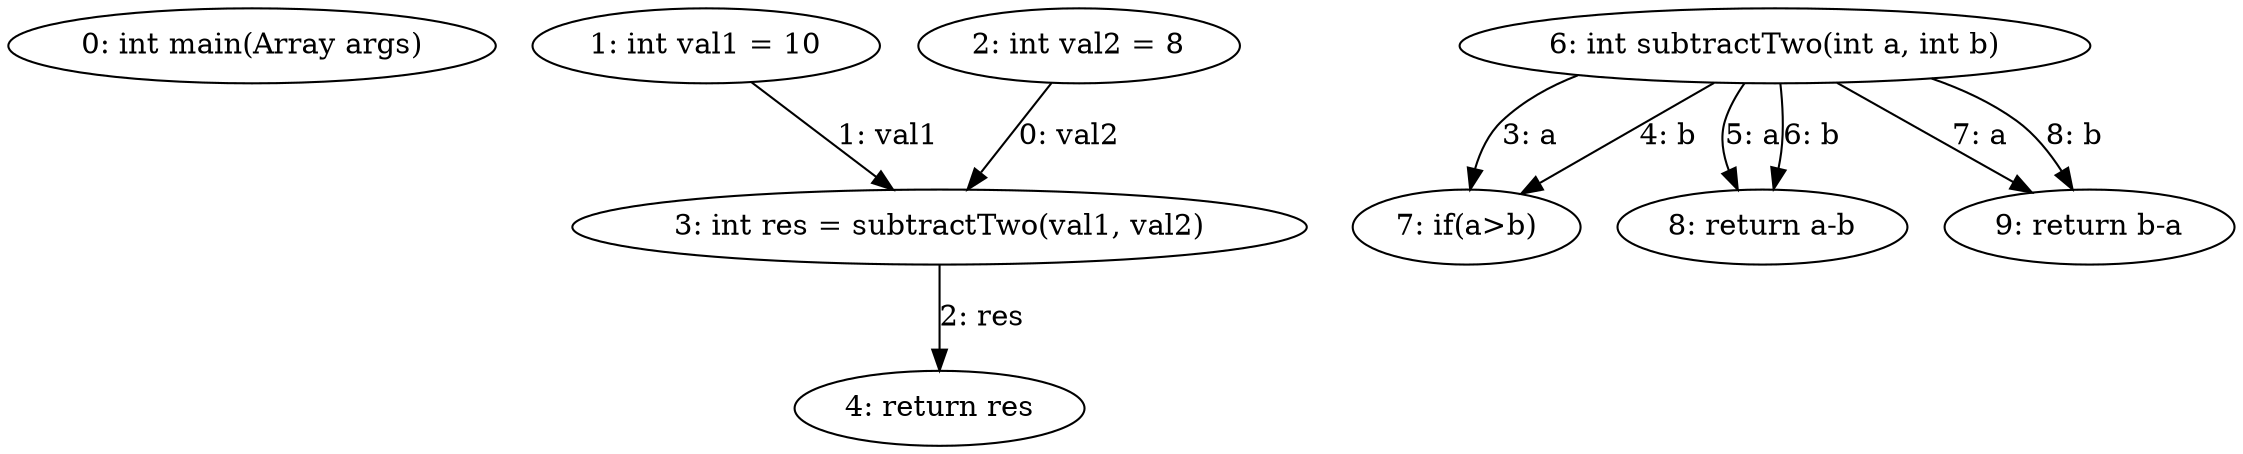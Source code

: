digraph G {
  1 [ label="0: int main(Array args)" ];
  2 [ label="1: int val1 = 10" ];
  3 [ label="2: int val2 = 8" ];
  4 [ label="3: int res = subtractTwo(val1, val2)" ];
  5 [ label="4: return res" ];
  6 [ label="6: int subtractTwo(int a, int b)" ];
  7 [ label="7: if(a>b)" ];
  8 [ label="8: return a-b" ];
  9 [ label="9: return b-a" ];
  3 -> 4 [ label="0: val2" ];
  2 -> 4 [ label="1: val1" ];
  4 -> 5 [ label="2: res" ];
  6 -> 7 [ label="3: a" ];
  6 -> 7 [ label="4: b" ];
  6 -> 8 [ label="5: a" ];
  6 -> 8 [ label="6: b" ];
  6 -> 9 [ label="7: a" ];
  6 -> 9 [ label="8: b" ];
}
